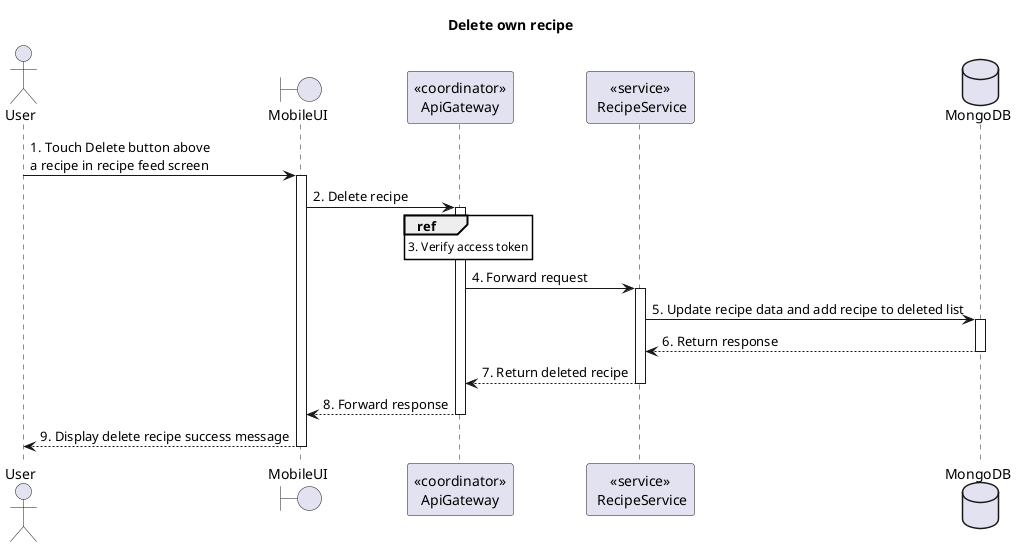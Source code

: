 @startuml Sequence
title "Delete own recipe"
' Style section
<style>
  sequenceDiagram {
    reference {
      BackGroundColor white
    }
}
</style>

actor User
boundary MobileUI 
participant "<<coordinator>>\nApiGateway" as ApiGateway
participant "<<service>>\n RecipeService" as RecipeService
database MongoDB

User -> MobileUI++: 1. Touch Delete button above \na recipe in recipe feed screen
MobileUI -> ApiGateway++: 2. Delete recipe
ref over ApiGateway: 3. Verify access token
ApiGateway -> RecipeService++: 4. Forward request
RecipeService -> MongoDB++: 5. Update recipe data and add recipe to deleted list
RecipeService <-- MongoDB--: 6. Return response
ApiGateway <-- RecipeService--: 7. Return deleted recipe
MobileUI <-- ApiGateway--: 8. Forward response
User <-- MobileUI--: 9. Display delete recipe success message
@enduml
